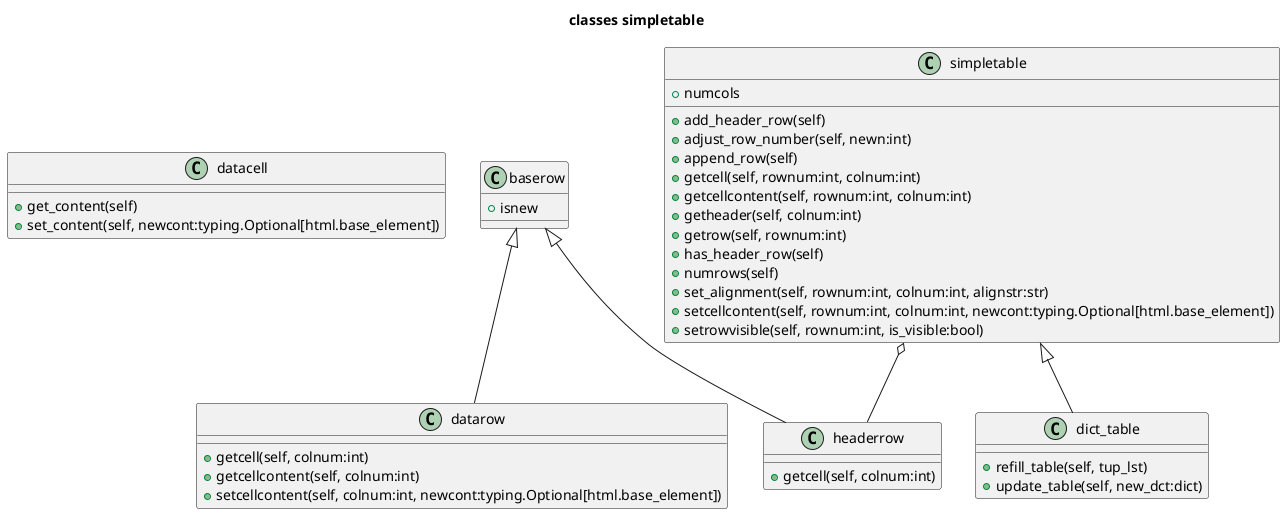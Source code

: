 @startuml
title classes simpletable
class datacell {
    +get_content(self)
    +set_content(self, newcont:typing.Optional[html.base_element])
}
class baserow {
    +isnew
}
class datarow {
    +getcell(self, colnum:int)
    +getcellcontent(self, colnum:int)
    +setcellcontent(self, colnum:int, newcont:typing.Optional[html.base_element])
}
class headerrow {
    +getcell(self, colnum:int)
}
class simpletable {
    +numcols
    +add_header_row(self)
    +adjust_row_number(self, newn:int)
    +append_row(self)
    +getcell(self, rownum:int, colnum:int)
    +getcellcontent(self, rownum:int, colnum:int)
    +getheader(self, colnum:int)
    +getrow(self, rownum:int)
    +has_header_row(self)
    +numrows(self)
    +set_alignment(self, rownum:int, colnum:int, alignstr:str)
    +setcellcontent(self, rownum:int, colnum:int, newcont:typing.Optional[html.base_element])
    +setrowvisible(self, rownum:int, is_visible:bool)
}
class dict_table {
    +refill_table(self, tup_lst)
    +update_table(self, new_dct:dict)
}

baserow <|-- datarow
baserow <|-- headerrow
simpletable <|-- dict_table
simpletable o-- headerrow

@enduml
